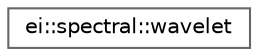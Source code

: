 digraph "Graphical Class Hierarchy"
{
 // LATEX_PDF_SIZE
  bgcolor="transparent";
  edge [fontname=Helvetica,fontsize=10,labelfontname=Helvetica,labelfontsize=10];
  node [fontname=Helvetica,fontsize=10,shape=box,height=0.2,width=0.4];
  rankdir="LR";
  Node0 [id="Node000000",label="ei::spectral::wavelet",height=0.2,width=0.4,color="grey40", fillcolor="white", style="filled",URL="$classei_1_1spectral_1_1wavelet.html",tooltip=" "];
}

